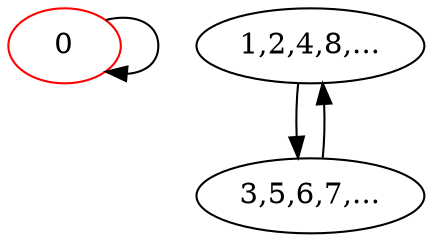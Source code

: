 digraph G {
0[label="0", color="red", bgcolor="red"];
1[label="1,2,4,8,...", color="black", bgcolor="lightgrey"];
2[label="3,5,6,7,...", color="black", bgcolor="lightgrey"];
0->0 ;
1->2 ;
2->1 ;
}
